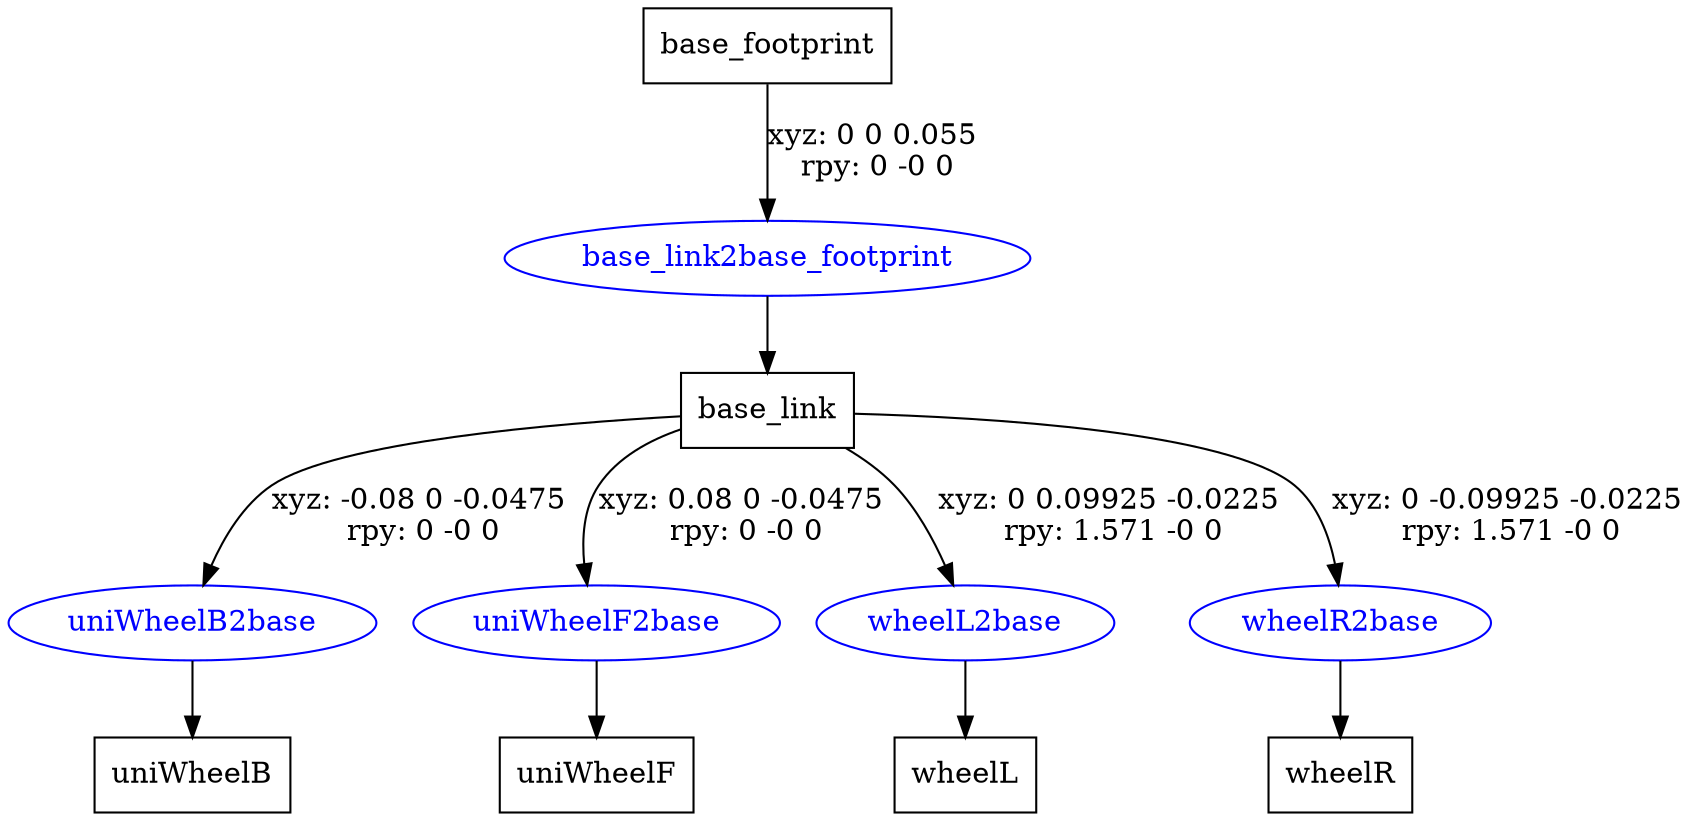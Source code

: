 digraph G {
node [shape=box];
"base_footprint" [label="base_footprint"];
"base_link" [label="base_link"];
"uniWheelB" [label="uniWheelB"];
"uniWheelF" [label="uniWheelF"];
"wheelL" [label="wheelL"];
"wheelR" [label="wheelR"];
node [shape=ellipse, color=blue, fontcolor=blue];
"base_footprint" -> "base_link2base_footprint" [label="xyz: 0 0 0.055 \nrpy: 0 -0 0"]
"base_link2base_footprint" -> "base_link"
"base_link" -> "uniWheelB2base" [label="xyz: -0.08 0 -0.0475 \nrpy: 0 -0 0"]
"uniWheelB2base" -> "uniWheelB"
"base_link" -> "uniWheelF2base" [label="xyz: 0.08 0 -0.0475 \nrpy: 0 -0 0"]
"uniWheelF2base" -> "uniWheelF"
"base_link" -> "wheelL2base" [label="xyz: 0 0.09925 -0.0225 \nrpy: 1.571 -0 0"]
"wheelL2base" -> "wheelL"
"base_link" -> "wheelR2base" [label="xyz: 0 -0.09925 -0.0225 \nrpy: 1.571 -0 0"]
"wheelR2base" -> "wheelR"
}
